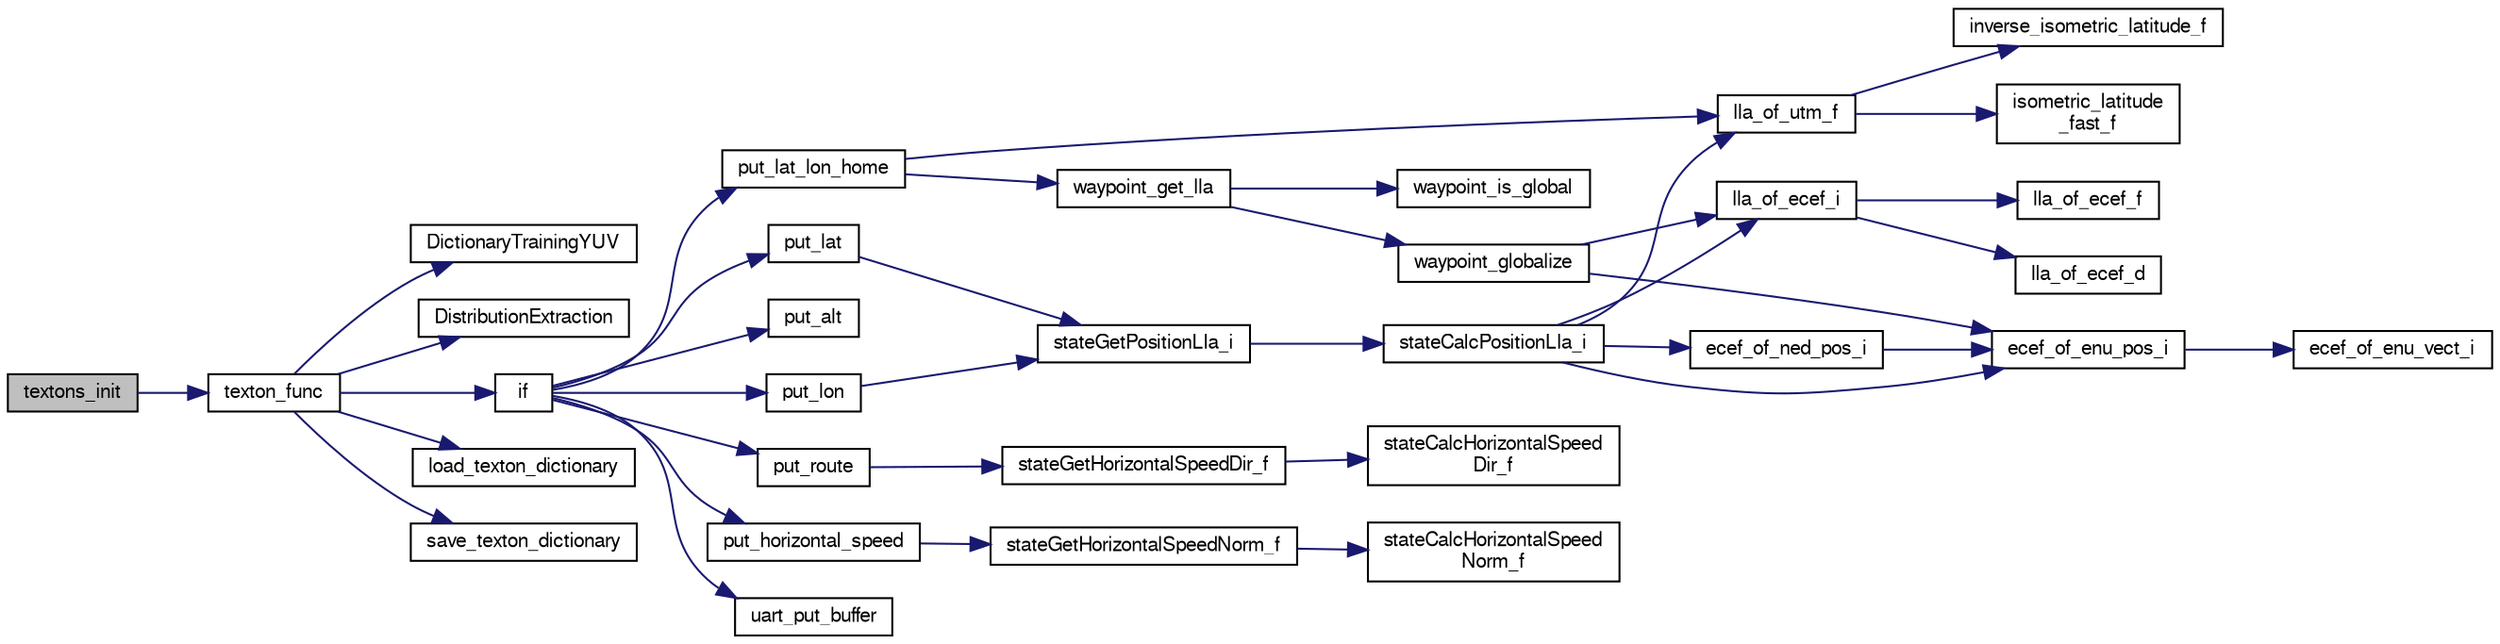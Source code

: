 digraph "textons_init"
{
  edge [fontname="FreeSans",fontsize="10",labelfontname="FreeSans",labelfontsize="10"];
  node [fontname="FreeSans",fontsize="10",shape=record];
  rankdir="LR";
  Node1 [label="textons_init",height=0.2,width=0.4,color="black", fillcolor="grey75", style="filled", fontcolor="black"];
  Node1 -> Node2 [color="midnightblue",fontsize="10",style="solid",fontname="FreeSans"];
  Node2 [label="texton_func",height=0.2,width=0.4,color="black", fillcolor="white", style="filled",URL="$textons_8c.html#a5a28ef29bd02e895d11d195fc565526f",tooltip="Main texton processing function that first either loads or learns a dictionary and then extracts the ..."];
  Node2 -> Node3 [color="midnightblue",fontsize="10",style="solid",fontname="FreeSans"];
  Node3 [label="DictionaryTrainingYUV",height=0.2,width=0.4,color="black", fillcolor="white", style="filled",URL="$textons_8c.html#a89ba1b117446ed4075635e5d26107819",tooltip="Function that performs one pass for dictionary training. "];
  Node2 -> Node4 [color="midnightblue",fontsize="10",style="solid",fontname="FreeSans"];
  Node4 [label="DistributionExtraction",height=0.2,width=0.4,color="black", fillcolor="white", style="filled",URL="$textons_8c.html#acb1474caf9ec86b1856a974728be4a60",tooltip="Function that extracts a texton histogram from an image. "];
  Node2 -> Node5 [color="midnightblue",fontsize="10",style="solid",fontname="FreeSans"];
  Node5 [label="if",height=0.2,width=0.4,color="black", fillcolor="white", style="filled",URL="$e__identification__fr_8c.html#a92cffae21318c1d983c63f3afa2a8d87"];
  Node5 -> Node6 [color="midnightblue",fontsize="10",style="solid",fontname="FreeSans"];
  Node6 [label="put_lat",height=0.2,width=0.4,color="black", fillcolor="white", style="filled",URL="$e__identification__fr_8c.html#abe4d49e345383266eb45de2d01dc9998"];
  Node6 -> Node7 [color="midnightblue",fontsize="10",style="solid",fontname="FreeSans"];
  Node7 [label="stateGetPositionLla_i",height=0.2,width=0.4,color="black", fillcolor="white", style="filled",URL="$group__state__position.html#ga99473409b740a26c0e2b9a5bd8e9defb",tooltip="Get position in LLA coordinates (int). "];
  Node7 -> Node8 [color="midnightblue",fontsize="10",style="solid",fontname="FreeSans"];
  Node8 [label="stateCalcPositionLla_i",height=0.2,width=0.4,color="black", fillcolor="white", style="filled",URL="$group__state__position.html#gad0fedf046f198eace06305e56fc7a0f8",tooltip="Calculate LLA (int) from any other available representation. "];
  Node8 -> Node9 [color="midnightblue",fontsize="10",style="solid",fontname="FreeSans"];
  Node9 [label="lla_of_ecef_i",height=0.2,width=0.4,color="black", fillcolor="white", style="filled",URL="$group__math__geodetic__int.html#gaea47a32071c2427f895fcb1df32c4e23",tooltip="Convert a ECEF to LLA. "];
  Node9 -> Node10 [color="midnightblue",fontsize="10",style="solid",fontname="FreeSans"];
  Node10 [label="lla_of_ecef_f",height=0.2,width=0.4,color="black", fillcolor="white", style="filled",URL="$pprz__geodetic__float_8c.html#adecd186d51b41b09f0cad928c0d2f68e"];
  Node9 -> Node11 [color="midnightblue",fontsize="10",style="solid",fontname="FreeSans"];
  Node11 [label="lla_of_ecef_d",height=0.2,width=0.4,color="black", fillcolor="white", style="filled",URL="$group__math__geodetic__double.html#ga9d3464ccabcd97db9fb4e1c7d25dfe16"];
  Node8 -> Node12 [color="midnightblue",fontsize="10",style="solid",fontname="FreeSans"];
  Node12 [label="lla_of_utm_f",height=0.2,width=0.4,color="black", fillcolor="white", style="filled",URL="$pprz__geodetic__float_8c.html#a30c2e47ec9a898079c04e8b08496b455"];
  Node12 -> Node13 [color="midnightblue",fontsize="10",style="solid",fontname="FreeSans"];
  Node13 [label="inverse_isometric_latitude_f",height=0.2,width=0.4,color="black", fillcolor="white", style="filled",URL="$pprz__geodetic__float_8c.html#a28b6e05c87f50f1e5290e36407095fb6"];
  Node12 -> Node14 [color="midnightblue",fontsize="10",style="solid",fontname="FreeSans"];
  Node14 [label="isometric_latitude\l_fast_f",height=0.2,width=0.4,color="black", fillcolor="white", style="filled",URL="$pprz__geodetic__float_8c.html#a21ea1b369f7d4abd984fb89c488dde24"];
  Node8 -> Node15 [color="midnightblue",fontsize="10",style="solid",fontname="FreeSans"];
  Node15 [label="ecef_of_ned_pos_i",height=0.2,width=0.4,color="black", fillcolor="white", style="filled",URL="$group__math__geodetic__int.html#gaf92579b72a2adb1aaac73fae89553fca",tooltip="Convert a local NED position to ECEF. "];
  Node15 -> Node16 [color="midnightblue",fontsize="10",style="solid",fontname="FreeSans"];
  Node16 [label="ecef_of_enu_pos_i",height=0.2,width=0.4,color="black", fillcolor="white", style="filled",URL="$group__math__geodetic__int.html#gaaeff7441301129ca712e828b9b4f474e",tooltip="Convert a local ENU position to ECEF. "];
  Node16 -> Node17 [color="midnightblue",fontsize="10",style="solid",fontname="FreeSans"];
  Node17 [label="ecef_of_enu_vect_i",height=0.2,width=0.4,color="black", fillcolor="white", style="filled",URL="$group__math__geodetic__int.html#gaabe6e63048c95afdffdd4a581dc5f2b8",tooltip="Rotate a vector from ENU to ECEF. "];
  Node8 -> Node16 [color="midnightblue",fontsize="10",style="solid",fontname="FreeSans"];
  Node5 -> Node18 [color="midnightblue",fontsize="10",style="solid",fontname="FreeSans"];
  Node18 [label="put_lon",height=0.2,width=0.4,color="black", fillcolor="white", style="filled",URL="$e__identification__fr_8c.html#a58d75f9f286ae788eb5a93131c69b9cf"];
  Node18 -> Node7 [color="midnightblue",fontsize="10",style="solid",fontname="FreeSans"];
  Node5 -> Node19 [color="midnightblue",fontsize="10",style="solid",fontname="FreeSans"];
  Node19 [label="put_alt",height=0.2,width=0.4,color="black", fillcolor="white", style="filled",URL="$e__identification__fr_8c.html#af46aee3f4ea5943261ce0a748645d5ab"];
  Node5 -> Node20 [color="midnightblue",fontsize="10",style="solid",fontname="FreeSans"];
  Node20 [label="put_lat_lon_home",height=0.2,width=0.4,color="black", fillcolor="white", style="filled",URL="$e__identification__fr_8c.html#ab86f66c5c2a551aabe930fff3a5120d3"];
  Node20 -> Node12 [color="midnightblue",fontsize="10",style="solid",fontname="FreeSans"];
  Node20 -> Node21 [color="midnightblue",fontsize="10",style="solid",fontname="FreeSans"];
  Node21 [label="waypoint_get_lla",height=0.2,width=0.4,color="black", fillcolor="white", style="filled",URL="$subsystems_2navigation_2waypoints_8c.html#a2ed9112b04893275873729d03176f490",tooltip="Get LLA coordinates of waypoint. "];
  Node21 -> Node22 [color="midnightblue",fontsize="10",style="solid",fontname="FreeSans"];
  Node22 [label="waypoint_is_global",height=0.2,width=0.4,color="black", fillcolor="white", style="filled",URL="$subsystems_2navigation_2waypoints_8c.html#a4f584367219ec09db0e1df24c85e7a1b"];
  Node21 -> Node23 [color="midnightblue",fontsize="10",style="solid",fontname="FreeSans"];
  Node23 [label="waypoint_globalize",height=0.2,width=0.4,color="black", fillcolor="white", style="filled",URL="$subsystems_2navigation_2waypoints_8c.html#a10acece8582506367e9e9df3694bf31b",tooltip="update global LLA coordinates from its ENU coordinates "];
  Node23 -> Node16 [color="midnightblue",fontsize="10",style="solid",fontname="FreeSans"];
  Node23 -> Node9 [color="midnightblue",fontsize="10",style="solid",fontname="FreeSans"];
  Node5 -> Node24 [color="midnightblue",fontsize="10",style="solid",fontname="FreeSans"];
  Node24 [label="put_route",height=0.2,width=0.4,color="black", fillcolor="white", style="filled",URL="$e__identification__fr_8c.html#ad697ac22d1fafd997a6033c81aac40c9"];
  Node24 -> Node25 [color="midnightblue",fontsize="10",style="solid",fontname="FreeSans"];
  Node25 [label="stateGetHorizontalSpeedDir_f",height=0.2,width=0.4,color="black", fillcolor="white", style="filled",URL="$group__state__velocity.html#ga6f8b83126a235daea584aa9ce97f7fac",tooltip="Get dir of horizontal ground speed (float). "];
  Node25 -> Node26 [color="midnightblue",fontsize="10",style="solid",fontname="FreeSans"];
  Node26 [label="stateCalcHorizontalSpeed\lDir_f",height=0.2,width=0.4,color="black", fillcolor="white", style="filled",URL="$group__state__velocity.html#gad9b7b6ea39d5a4ee3e824f97204c4bb5"];
  Node5 -> Node27 [color="midnightblue",fontsize="10",style="solid",fontname="FreeSans"];
  Node27 [label="put_horizontal_speed",height=0.2,width=0.4,color="black", fillcolor="white", style="filled",URL="$e__identification__fr_8c.html#ad38b113b8c749a0ad70f3226ce4be6c8"];
  Node27 -> Node28 [color="midnightblue",fontsize="10",style="solid",fontname="FreeSans"];
  Node28 [label="stateGetHorizontalSpeedNorm_f",height=0.2,width=0.4,color="black", fillcolor="white", style="filled",URL="$group__state__velocity.html#ga1396b84069296dc0353f25281a472c08",tooltip="Get norm of horizontal ground speed (float). "];
  Node28 -> Node29 [color="midnightblue",fontsize="10",style="solid",fontname="FreeSans"];
  Node29 [label="stateCalcHorizontalSpeed\lNorm_f",height=0.2,width=0.4,color="black", fillcolor="white", style="filled",URL="$group__state__velocity.html#ga990849172b82f2e3bc1ab9da2395c9c4"];
  Node5 -> Node30 [color="midnightblue",fontsize="10",style="solid",fontname="FreeSans"];
  Node30 [label="uart_put_buffer",height=0.2,width=0.4,color="black", fillcolor="white", style="filled",URL="$chibios_2mcu__periph_2uart__arch_8c.html#aafe5af02ef8bf915fcd76d39896174a3",tooltip="Uart transmit buffer implementation. "];
  Node2 -> Node31 [color="midnightblue",fontsize="10",style="solid",fontname="FreeSans"];
  Node31 [label="load_texton_dictionary",height=0.2,width=0.4,color="black", fillcolor="white", style="filled",URL="$textons_8c.html#a21c316a603e6af19c1b7c42f5eabb16c",tooltip="Load a texton dictionary. "];
  Node2 -> Node32 [color="midnightblue",fontsize="10",style="solid",fontname="FreeSans"];
  Node32 [label="save_texton_dictionary",height=0.2,width=0.4,color="black", fillcolor="white", style="filled",URL="$textons_8c.html#a078d928dcb614af8cba4d1eefe4aa12d",tooltip="Save the texton dictionary. "];
}
